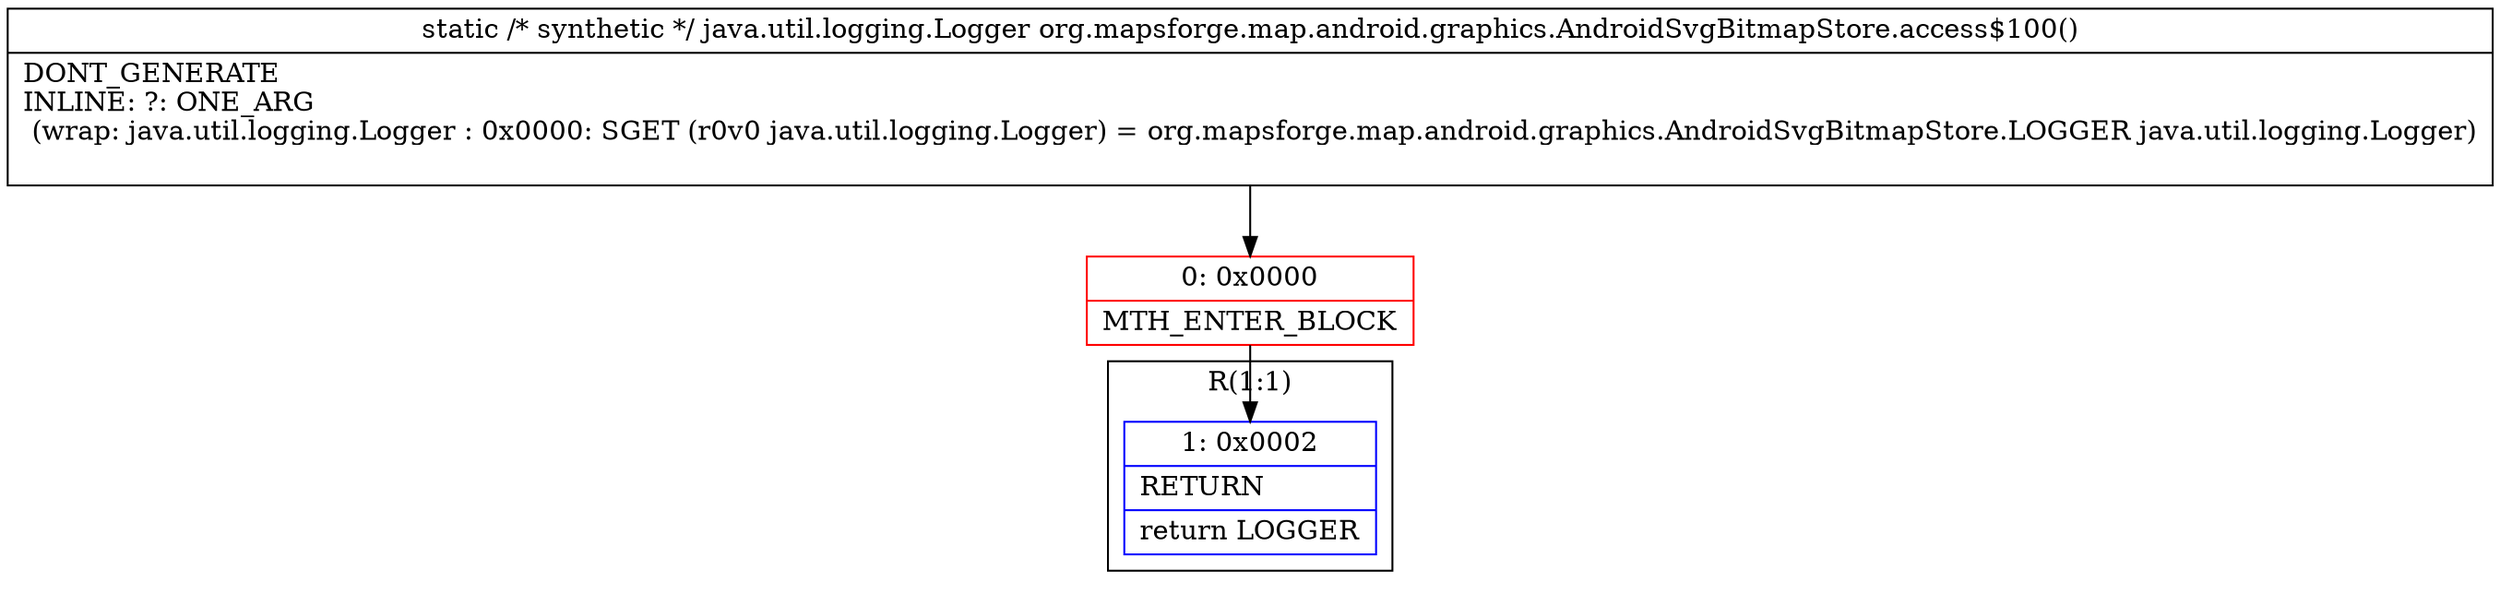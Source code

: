 digraph "CFG fororg.mapsforge.map.android.graphics.AndroidSvgBitmapStore.access$100()Ljava\/util\/logging\/Logger;" {
subgraph cluster_Region_1776091399 {
label = "R(1:1)";
node [shape=record,color=blue];
Node_1 [shape=record,label="{1\:\ 0x0002|RETURN\l|return LOGGER\l}"];
}
Node_0 [shape=record,color=red,label="{0\:\ 0x0000|MTH_ENTER_BLOCK\l}"];
MethodNode[shape=record,label="{static \/* synthetic *\/ java.util.logging.Logger org.mapsforge.map.android.graphics.AndroidSvgBitmapStore.access$100()  | DONT_GENERATE\lINLINE: ?: ONE_ARG  \l  (wrap: java.util.logging.Logger : 0x0000: SGET  (r0v0 java.util.logging.Logger) =  org.mapsforge.map.android.graphics.AndroidSvgBitmapStore.LOGGER java.util.logging.Logger)\l\l}"];
MethodNode -> Node_0;
Node_0 -> Node_1;
}

